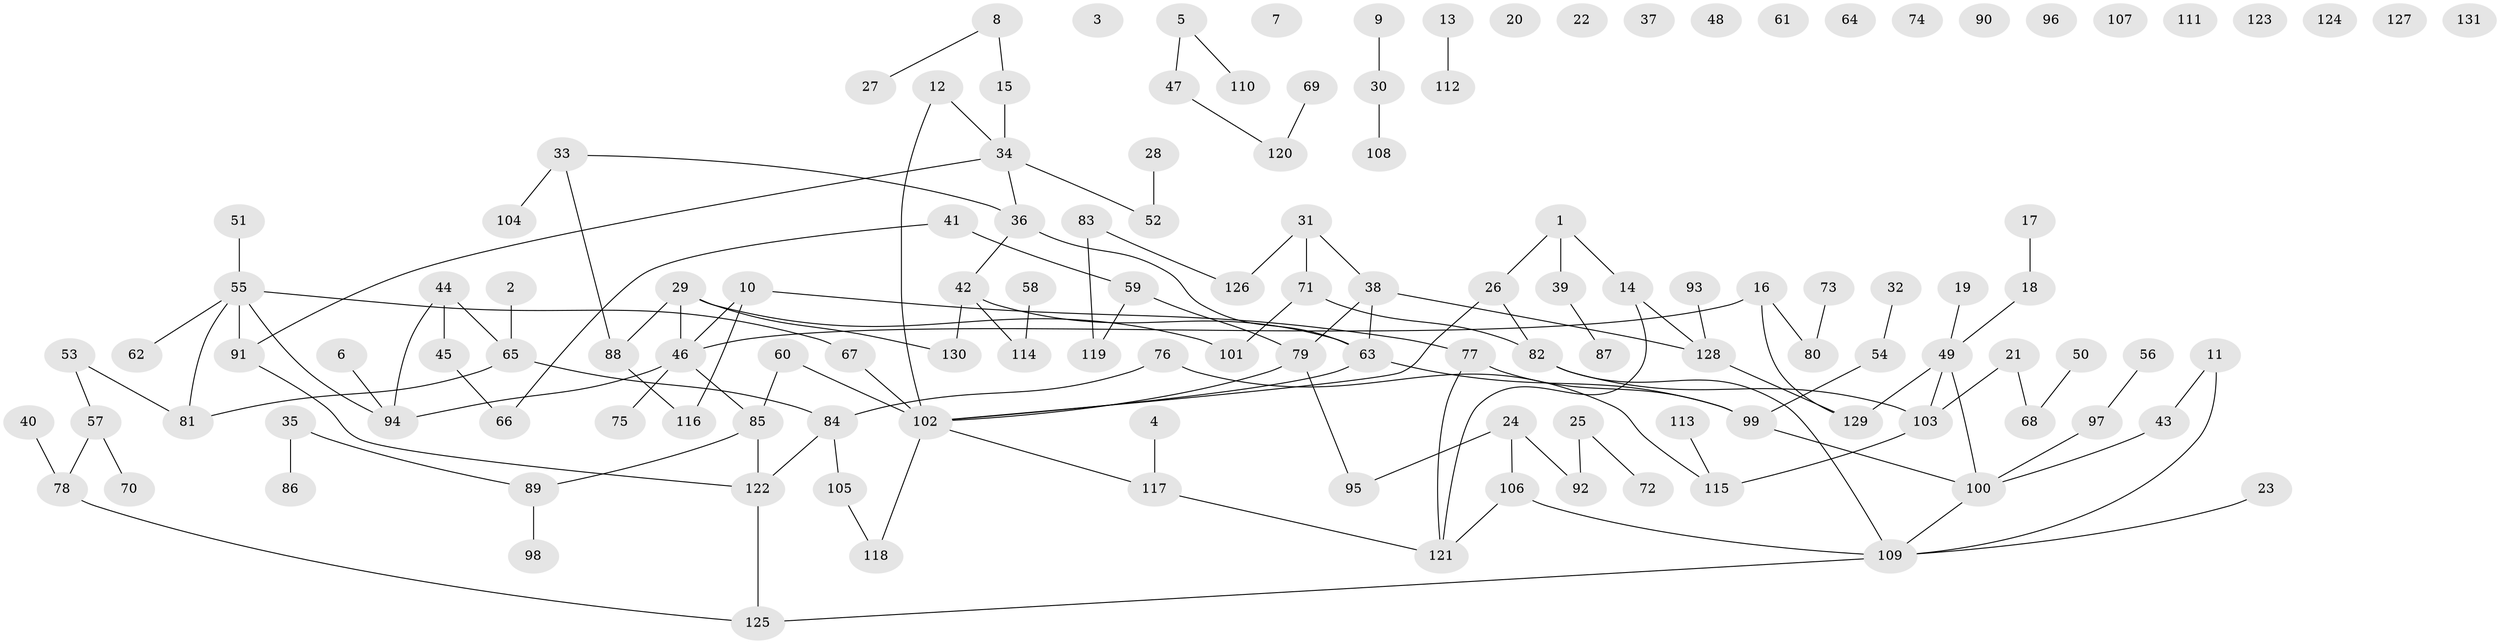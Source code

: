 // coarse degree distribution, {10: 0.015384615384615385, 8: 0.03076923076923077, 0: 0.27692307692307694, 1: 0.26153846153846155, 3: 0.12307692307692308, 4: 0.06153846153846154, 2: 0.15384615384615385, 9: 0.03076923076923077, 5: 0.03076923076923077, 7: 0.015384615384615385}
// Generated by graph-tools (version 1.1) at 2025/16/03/04/25 18:16:45]
// undirected, 131 vertices, 140 edges
graph export_dot {
graph [start="1"]
  node [color=gray90,style=filled];
  1;
  2;
  3;
  4;
  5;
  6;
  7;
  8;
  9;
  10;
  11;
  12;
  13;
  14;
  15;
  16;
  17;
  18;
  19;
  20;
  21;
  22;
  23;
  24;
  25;
  26;
  27;
  28;
  29;
  30;
  31;
  32;
  33;
  34;
  35;
  36;
  37;
  38;
  39;
  40;
  41;
  42;
  43;
  44;
  45;
  46;
  47;
  48;
  49;
  50;
  51;
  52;
  53;
  54;
  55;
  56;
  57;
  58;
  59;
  60;
  61;
  62;
  63;
  64;
  65;
  66;
  67;
  68;
  69;
  70;
  71;
  72;
  73;
  74;
  75;
  76;
  77;
  78;
  79;
  80;
  81;
  82;
  83;
  84;
  85;
  86;
  87;
  88;
  89;
  90;
  91;
  92;
  93;
  94;
  95;
  96;
  97;
  98;
  99;
  100;
  101;
  102;
  103;
  104;
  105;
  106;
  107;
  108;
  109;
  110;
  111;
  112;
  113;
  114;
  115;
  116;
  117;
  118;
  119;
  120;
  121;
  122;
  123;
  124;
  125;
  126;
  127;
  128;
  129;
  130;
  131;
  1 -- 14;
  1 -- 26;
  1 -- 39;
  2 -- 65;
  4 -- 117;
  5 -- 47;
  5 -- 110;
  6 -- 94;
  8 -- 15;
  8 -- 27;
  9 -- 30;
  10 -- 46;
  10 -- 77;
  10 -- 116;
  11 -- 43;
  11 -- 109;
  12 -- 34;
  12 -- 102;
  13 -- 112;
  14 -- 121;
  14 -- 128;
  15 -- 34;
  16 -- 46;
  16 -- 80;
  16 -- 129;
  17 -- 18;
  18 -- 49;
  19 -- 49;
  21 -- 68;
  21 -- 103;
  23 -- 109;
  24 -- 92;
  24 -- 95;
  24 -- 106;
  25 -- 72;
  25 -- 92;
  26 -- 82;
  26 -- 102;
  28 -- 52;
  29 -- 46;
  29 -- 88;
  29 -- 101;
  29 -- 130;
  30 -- 108;
  31 -- 38;
  31 -- 71;
  31 -- 126;
  32 -- 54;
  33 -- 36;
  33 -- 88;
  33 -- 104;
  34 -- 36;
  34 -- 52;
  34 -- 91;
  35 -- 86;
  35 -- 89;
  36 -- 42;
  36 -- 63;
  38 -- 63;
  38 -- 79;
  38 -- 128;
  39 -- 87;
  40 -- 78;
  41 -- 59;
  41 -- 66;
  42 -- 63;
  42 -- 114;
  42 -- 130;
  43 -- 100;
  44 -- 45;
  44 -- 65;
  44 -- 94;
  45 -- 66;
  46 -- 75;
  46 -- 85;
  46 -- 94;
  47 -- 120;
  49 -- 100;
  49 -- 103;
  49 -- 129;
  50 -- 68;
  51 -- 55;
  53 -- 57;
  53 -- 81;
  54 -- 99;
  55 -- 62;
  55 -- 67;
  55 -- 81;
  55 -- 91;
  55 -- 94;
  56 -- 97;
  57 -- 70;
  57 -- 78;
  58 -- 114;
  59 -- 79;
  59 -- 119;
  60 -- 85;
  60 -- 102;
  63 -- 99;
  63 -- 102;
  65 -- 81;
  65 -- 84;
  67 -- 102;
  69 -- 120;
  71 -- 82;
  71 -- 101;
  73 -- 80;
  76 -- 84;
  76 -- 115;
  77 -- 99;
  77 -- 121;
  78 -- 125;
  79 -- 95;
  79 -- 102;
  82 -- 103;
  82 -- 109;
  83 -- 119;
  83 -- 126;
  84 -- 105;
  84 -- 122;
  85 -- 89;
  85 -- 122;
  88 -- 116;
  89 -- 98;
  91 -- 122;
  93 -- 128;
  97 -- 100;
  99 -- 100;
  100 -- 109;
  102 -- 117;
  102 -- 118;
  103 -- 115;
  105 -- 118;
  106 -- 109;
  106 -- 121;
  109 -- 125;
  113 -- 115;
  117 -- 121;
  122 -- 125;
  128 -- 129;
}
